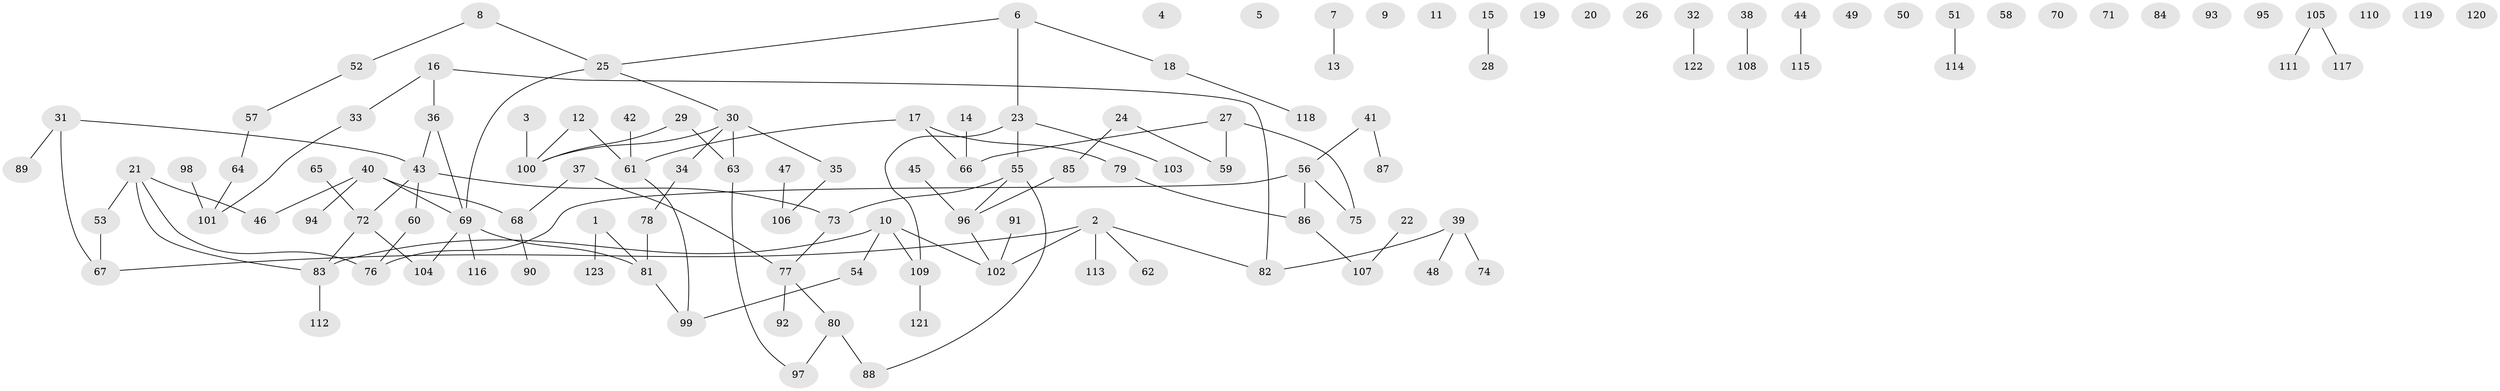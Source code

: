 // Generated by graph-tools (version 1.1) at 2025/33/03/09/25 02:33:55]
// undirected, 123 vertices, 117 edges
graph export_dot {
graph [start="1"]
  node [color=gray90,style=filled];
  1;
  2;
  3;
  4;
  5;
  6;
  7;
  8;
  9;
  10;
  11;
  12;
  13;
  14;
  15;
  16;
  17;
  18;
  19;
  20;
  21;
  22;
  23;
  24;
  25;
  26;
  27;
  28;
  29;
  30;
  31;
  32;
  33;
  34;
  35;
  36;
  37;
  38;
  39;
  40;
  41;
  42;
  43;
  44;
  45;
  46;
  47;
  48;
  49;
  50;
  51;
  52;
  53;
  54;
  55;
  56;
  57;
  58;
  59;
  60;
  61;
  62;
  63;
  64;
  65;
  66;
  67;
  68;
  69;
  70;
  71;
  72;
  73;
  74;
  75;
  76;
  77;
  78;
  79;
  80;
  81;
  82;
  83;
  84;
  85;
  86;
  87;
  88;
  89;
  90;
  91;
  92;
  93;
  94;
  95;
  96;
  97;
  98;
  99;
  100;
  101;
  102;
  103;
  104;
  105;
  106;
  107;
  108;
  109;
  110;
  111;
  112;
  113;
  114;
  115;
  116;
  117;
  118;
  119;
  120;
  121;
  122;
  123;
  1 -- 81;
  1 -- 123;
  2 -- 62;
  2 -- 67;
  2 -- 82;
  2 -- 102;
  2 -- 113;
  3 -- 100;
  6 -- 18;
  6 -- 23;
  6 -- 25;
  7 -- 13;
  8 -- 25;
  8 -- 52;
  10 -- 54;
  10 -- 83;
  10 -- 102;
  10 -- 109;
  12 -- 61;
  12 -- 100;
  14 -- 66;
  15 -- 28;
  16 -- 33;
  16 -- 36;
  16 -- 82;
  17 -- 61;
  17 -- 66;
  17 -- 79;
  18 -- 118;
  21 -- 46;
  21 -- 53;
  21 -- 76;
  21 -- 83;
  22 -- 107;
  23 -- 55;
  23 -- 103;
  23 -- 109;
  24 -- 59;
  24 -- 85;
  25 -- 30;
  25 -- 69;
  27 -- 59;
  27 -- 66;
  27 -- 75;
  29 -- 63;
  29 -- 100;
  30 -- 34;
  30 -- 35;
  30 -- 63;
  30 -- 100;
  31 -- 43;
  31 -- 67;
  31 -- 89;
  32 -- 122;
  33 -- 101;
  34 -- 78;
  35 -- 106;
  36 -- 43;
  36 -- 69;
  37 -- 68;
  37 -- 77;
  38 -- 108;
  39 -- 48;
  39 -- 74;
  39 -- 82;
  40 -- 46;
  40 -- 68;
  40 -- 69;
  40 -- 94;
  41 -- 56;
  41 -- 87;
  42 -- 61;
  43 -- 60;
  43 -- 72;
  43 -- 73;
  44 -- 115;
  45 -- 96;
  47 -- 106;
  51 -- 114;
  52 -- 57;
  53 -- 67;
  54 -- 99;
  55 -- 73;
  55 -- 88;
  55 -- 96;
  56 -- 75;
  56 -- 76;
  56 -- 86;
  57 -- 64;
  60 -- 76;
  61 -- 99;
  63 -- 97;
  64 -- 101;
  65 -- 72;
  68 -- 90;
  69 -- 81;
  69 -- 104;
  69 -- 116;
  72 -- 83;
  72 -- 104;
  73 -- 77;
  77 -- 80;
  77 -- 92;
  78 -- 81;
  79 -- 86;
  80 -- 88;
  80 -- 97;
  81 -- 99;
  83 -- 112;
  85 -- 96;
  86 -- 107;
  91 -- 102;
  96 -- 102;
  98 -- 101;
  105 -- 111;
  105 -- 117;
  109 -- 121;
}
